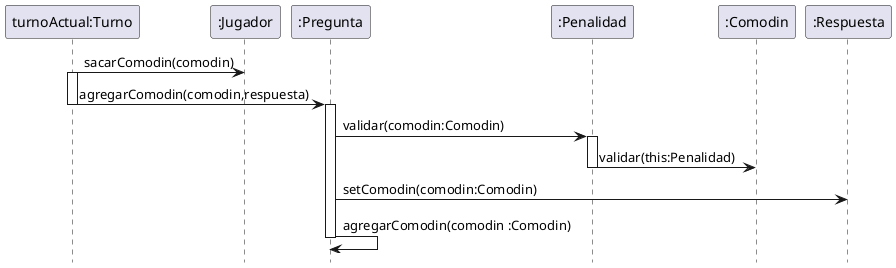 @startuml
hide footbox
"turnoActual:Turno"->":Jugador":sacarComodin(comodin)
activate "turnoActual:Turno"
"turnoActual:Turno"->":Pregunta":agregarComodin(comodin,respuesta)
deactivate "turnoActual:Turno"
activate ":Pregunta"


":Pregunta" -> ":Penalidad":validar(comodin:Comodin)
activate ":Penalidad"
":Penalidad"->":Comodin":validar(this:Penalidad)
deactivate ":Penalidad"
":Pregunta" ->":Respuesta":setComodin(comodin:Comodin)
":Pregunta" ->":Pregunta":agregarComodin(comodin :Comodin)
deactivate ":Pregunta"

@enduml